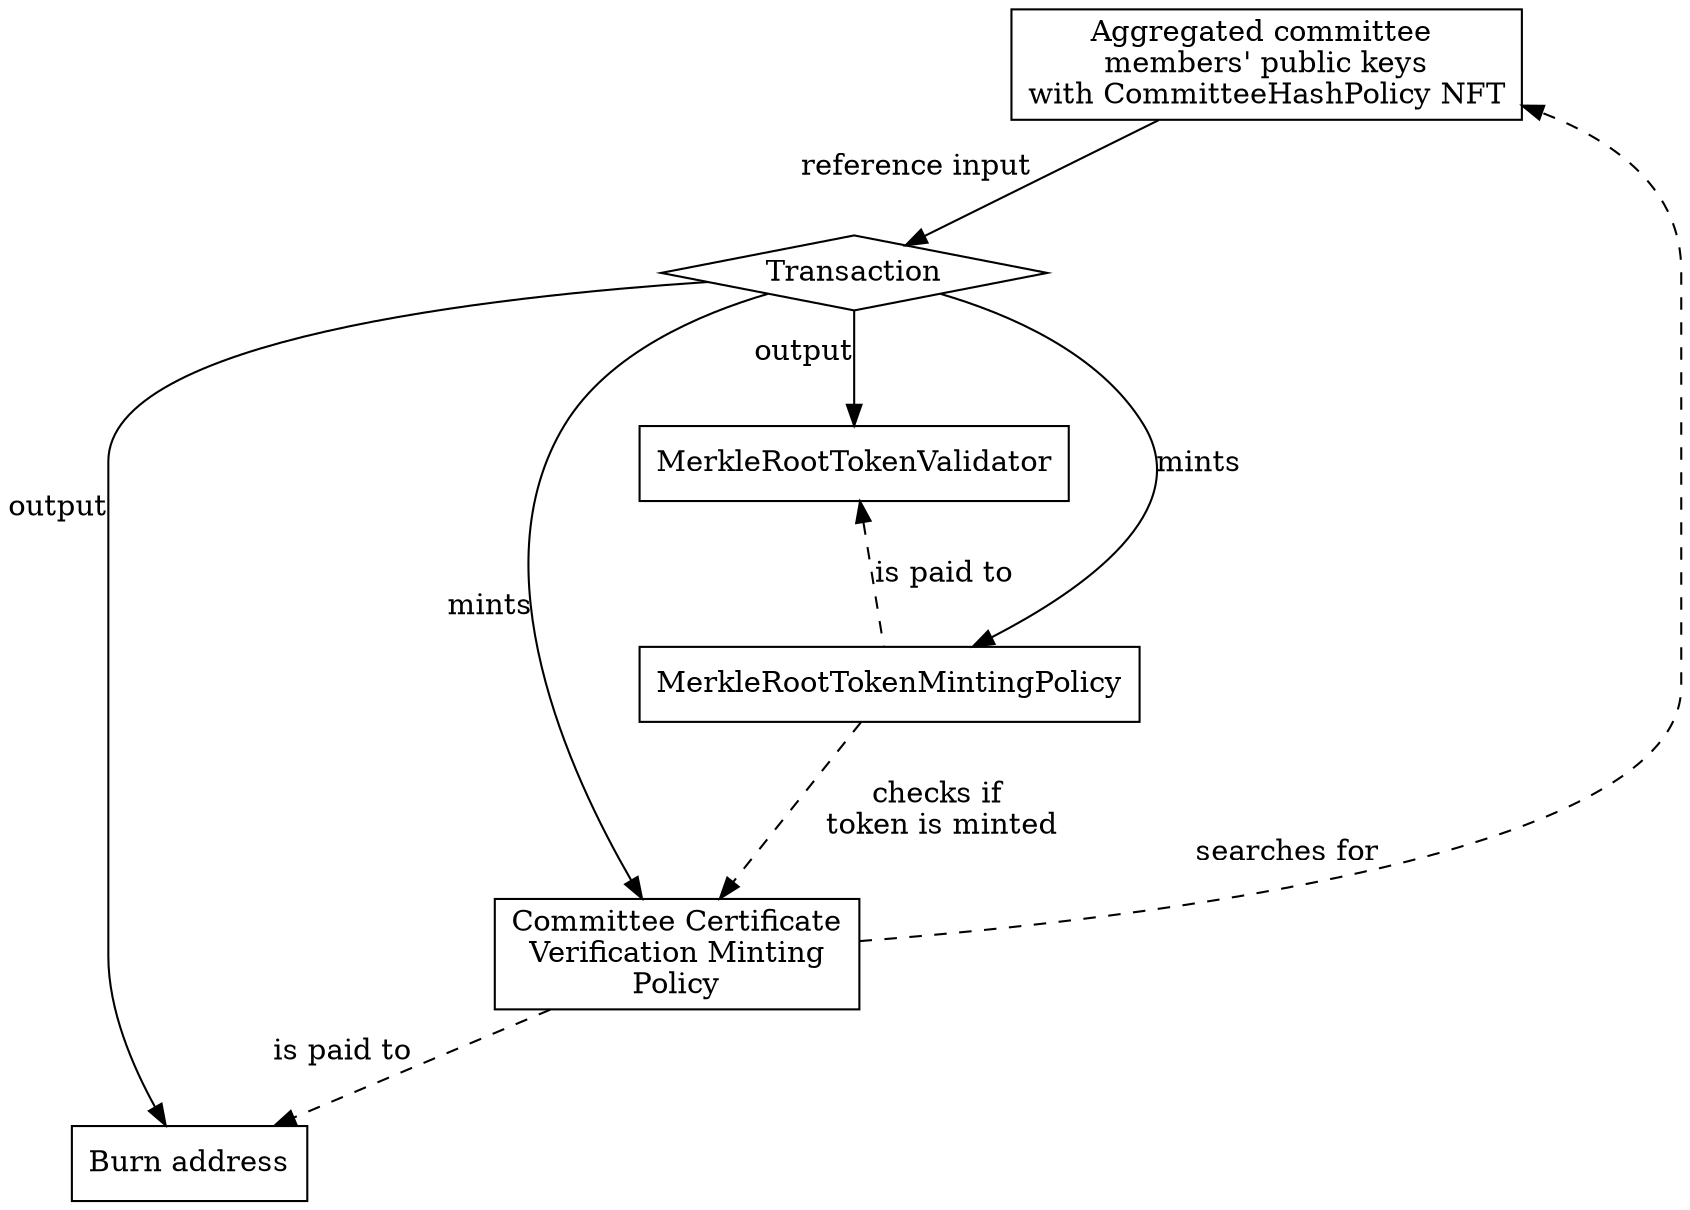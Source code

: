 strict digraph {
  node [shape=record]
  graph [nodesep="1", ranksep="0.75"]

  currentCommittee [ label = "Aggregated committee \nmembers' public keys\nwith CommitteeHashPolicy NFT" ];
  transaction [ label = "Transaction", shape=diamond ];
  committeeCertificateVerificationMintingPolicy [label = "Committee Certificate\nVerification Minting\nPolicy"];
  plutusScript [ label = "MerkleRootTokenMintingPolicy"];
  burnAddress [ label = "Burn address"];
  recipient [ label = "MerkleRootTokenValidator"];

  currentCommittee  -> transaction [ xlabel = "reference input"];
  plutusScript -> committeeCertificateVerificationMintingPolicy [ style = dashed, label = "checks if\n token is minted" ];
  committeeCertificateVerificationMintingPolicy -> currentCommittee [ style = dashed, xlabel = "searches for" ];
  transaction -> committeeCertificateVerificationMintingPolicy [ xlabel = "mints" ];
  committeeCertificateVerificationMintingPolicy -> burnAddress [ xlabel = "is paid to", style=dashed ];
  transaction -> plutusScript [ label = "mints" ];
  recipient -> plutusScript  [ label = "is paid to", style=dashed, dir=back ];
  transaction -> recipient [ xlabel = "output" ];
  transaction -> burnAddress [ xlabel = "output" ];
}
